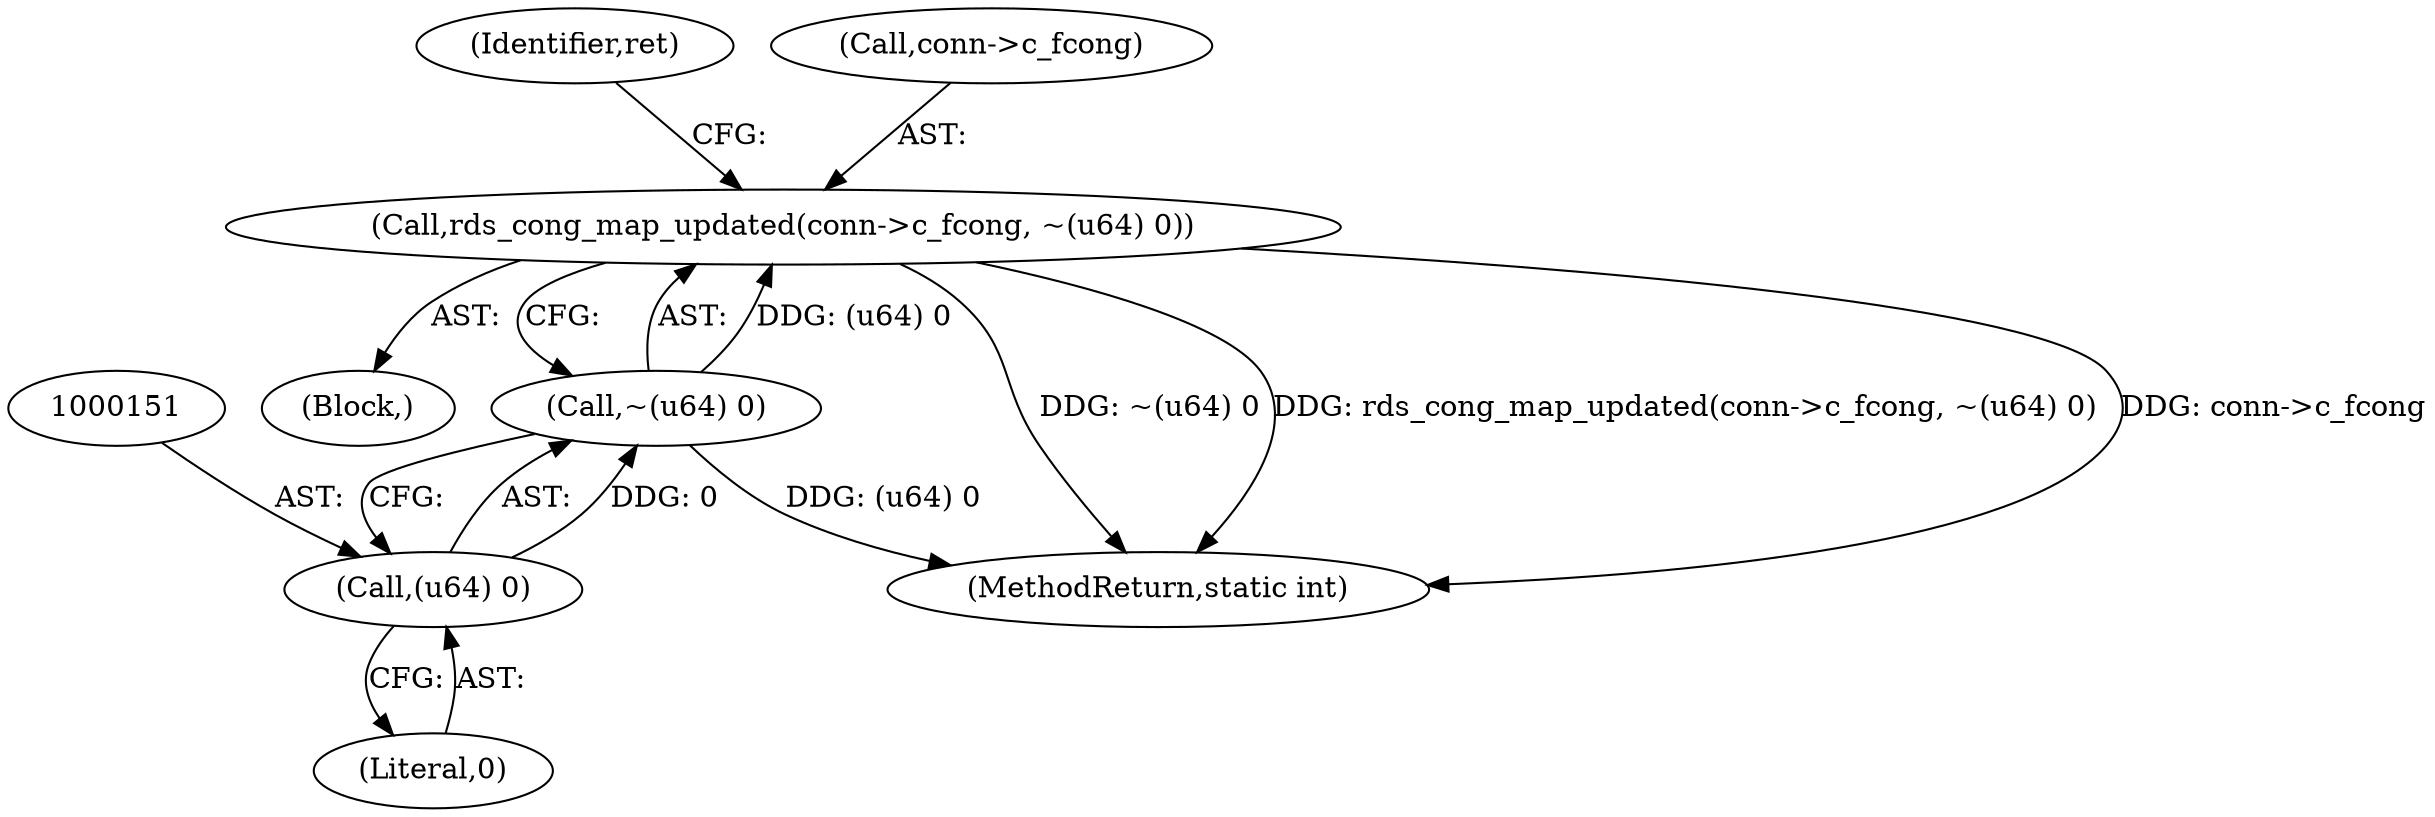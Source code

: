 digraph "0_linux_6094628bfd94323fc1cea05ec2c6affd98c18f7f_0@API" {
"1000145" [label="(Call,rds_cong_map_updated(conn->c_fcong, ~(u64) 0))"];
"1000149" [label="(Call,~(u64) 0)"];
"1000150" [label="(Call,(u64) 0)"];
"1000150" [label="(Call,(u64) 0)"];
"1000154" [label="(Identifier,ret)"];
"1000144" [label="(Block,)"];
"1000145" [label="(Call,rds_cong_map_updated(conn->c_fcong, ~(u64) 0))"];
"1000146" [label="(Call,conn->c_fcong)"];
"1000152" [label="(Literal,0)"];
"1000216" [label="(MethodReturn,static int)"];
"1000149" [label="(Call,~(u64) 0)"];
"1000145" -> "1000144"  [label="AST: "];
"1000145" -> "1000149"  [label="CFG: "];
"1000146" -> "1000145"  [label="AST: "];
"1000149" -> "1000145"  [label="AST: "];
"1000154" -> "1000145"  [label="CFG: "];
"1000145" -> "1000216"  [label="DDG: ~(u64) 0"];
"1000145" -> "1000216"  [label="DDG: rds_cong_map_updated(conn->c_fcong, ~(u64) 0)"];
"1000145" -> "1000216"  [label="DDG: conn->c_fcong"];
"1000149" -> "1000145"  [label="DDG: (u64) 0"];
"1000149" -> "1000150"  [label="CFG: "];
"1000150" -> "1000149"  [label="AST: "];
"1000149" -> "1000216"  [label="DDG: (u64) 0"];
"1000150" -> "1000149"  [label="DDG: 0"];
"1000150" -> "1000152"  [label="CFG: "];
"1000151" -> "1000150"  [label="AST: "];
"1000152" -> "1000150"  [label="AST: "];
}
